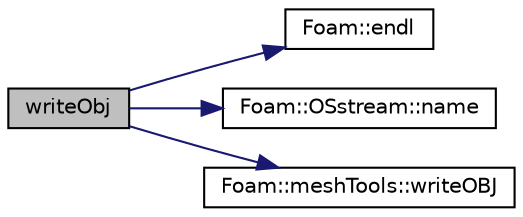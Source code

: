 digraph "writeObj"
{
  bgcolor="transparent";
  edge [fontname="Helvetica",fontsize="10",labelfontname="Helvetica",labelfontsize="10"];
  node [fontname="Helvetica",fontsize="10",shape=record];
  rankdir="LR";
  Node1 [label="writeObj",height=0.2,width=0.4,color="black", fillcolor="grey75", style="filled" fontcolor="black"];
  Node1 -> Node2 [color="midnightblue",fontsize="10",style="solid",fontname="Helvetica"];
  Node2 [label="Foam::endl",height=0.2,width=0.4,color="black",URL="$namespaceFoam.html#a2db8fe02a0d3909e9351bb4275b23ce4",tooltip="Add newline and flush stream. "];
  Node1 -> Node3 [color="midnightblue",fontsize="10",style="solid",fontname="Helvetica"];
  Node3 [label="Foam::OSstream::name",height=0.2,width=0.4,color="black",URL="$classFoam_1_1OSstream.html#ab27acd1d200f0d245337451aa2f31517",tooltip="Return the name of the stream. "];
  Node1 -> Node4 [color="midnightblue",fontsize="10",style="solid",fontname="Helvetica"];
  Node4 [label="Foam::meshTools::writeOBJ",height=0.2,width=0.4,color="black",URL="$namespaceFoam_1_1meshTools.html#afd76c6ccc8ee4a5957f0232218167c17",tooltip="Write obj representation of a point. "];
}
